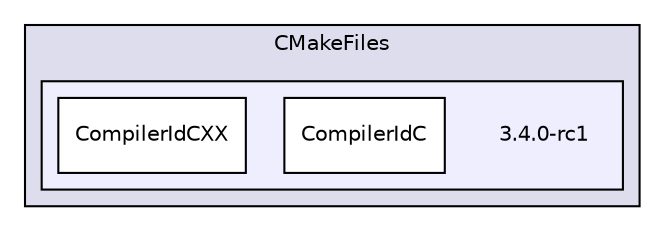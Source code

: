 digraph "build/CMakeFiles/3.4.0-rc1" {
  compound=true
  node [ fontsize="10", fontname="Helvetica"];
  edge [ labelfontsize="10", labelfontname="Helvetica"];
  subgraph clusterdir_63772b626f2709090f0bdca0f40827b4 {
    graph [ bgcolor="#ddddee", pencolor="black", label="CMakeFiles" fontname="Helvetica", fontsize="10", URL="dir_63772b626f2709090f0bdca0f40827b4.html"]
  subgraph clusterdir_90fb7d4180b8da61a9770afe9268197b {
    graph [ bgcolor="#eeeeff", pencolor="black", label="" URL="dir_90fb7d4180b8da61a9770afe9268197b.html"];
    dir_90fb7d4180b8da61a9770afe9268197b [shape=plaintext label="3.4.0-rc1"];
    dir_884b2fa48e64478e77a9b7ac0c5f956c [shape=box label="CompilerIdC" color="black" fillcolor="white" style="filled" URL="dir_884b2fa48e64478e77a9b7ac0c5f956c.html"];
    dir_69d3e529290910e81d1e91f1132eb119 [shape=box label="CompilerIdCXX" color="black" fillcolor="white" style="filled" URL="dir_69d3e529290910e81d1e91f1132eb119.html"];
  }
  }
}
